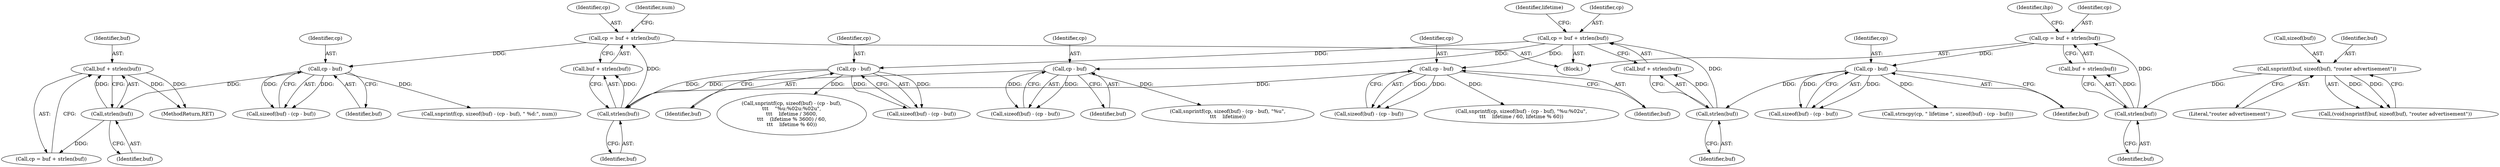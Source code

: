 digraph "0_tcpdump_2b62d1dda41590db29368ec7ba5f4faf3464765a@API" {
"1000601" [label="(Call,buf + strlen(buf))"];
"1000603" [label="(Call,strlen(buf))"];
"1000594" [label="(Call,cp - buf)"];
"1000576" [label="(Call,cp = buf + strlen(buf))"];
"1000580" [label="(Call,strlen(buf))"];
"1000561" [label="(Call,cp - buf)"];
"1000497" [label="(Call,cp = buf + strlen(buf))"];
"1000501" [label="(Call,strlen(buf))"];
"1000494" [label="(Call,cp - buf)"];
"1000469" [label="(Call,cp = buf + strlen(buf))"];
"1000473" [label="(Call,strlen(buf))"];
"1000464" [label="(Call,snprintf(buf, sizeof(buf), \"router advertisement\"))"];
"1000522" [label="(Call,cp - buf)"];
"1000542" [label="(Call,cp - buf)"];
"1000539" [label="(Call,sizeof(buf) - (cp - buf))"];
"1000465" [label="(Identifier,buf)"];
"1000476" [label="(Identifier,ihp)"];
"1000580" [label="(Call,strlen(buf))"];
"1000596" [label="(Identifier,buf)"];
"1000591" [label="(Call,sizeof(buf) - (cp - buf))"];
"1001245" [label="(MethodReturn,RET)"];
"1000589" [label="(Call,snprintf(cp, sizeof(buf) - (cp - buf), \" %d:\", num))"];
"1000577" [label="(Identifier,cp)"];
"1000602" [label="(Identifier,buf)"];
"1000504" [label="(Identifier,lifetime)"];
"1000494" [label="(Call,cp - buf)"];
"1000491" [label="(Call,sizeof(buf) - (cp - buf))"];
"1000599" [label="(Call,cp = buf + strlen(buf))"];
"1000466" [label="(Call,sizeof(buf))"];
"1000462" [label="(Call,(void)snprintf(buf, sizeof(buf), \"router advertisement\"))"];
"1000519" [label="(Call,sizeof(buf) - (cp - buf))"];
"1000542" [label="(Call,cp - buf)"];
"1000474" [label="(Identifier,buf)"];
"1000543" [label="(Identifier,cp)"];
"1000563" [label="(Identifier,buf)"];
"1000537" [label="(Call,snprintf(cp, sizeof(buf) - (cp - buf), \"%u:%02u\",\n\t\t\t    lifetime / 60, lifetime % 60))"];
"1000576" [label="(Call,cp = buf + strlen(buf))"];
"1000578" [label="(Call,buf + strlen(buf))"];
"1000595" [label="(Identifier,cp)"];
"1000544" [label="(Identifier,buf)"];
"1000464" [label="(Call,snprintf(buf, sizeof(buf), \"router advertisement\"))"];
"1000488" [label="(Call,strncpy(cp, \" lifetime \", sizeof(buf) - (cp - buf)))"];
"1000561" [label="(Call,cp - buf)"];
"1000499" [label="(Call,buf + strlen(buf))"];
"1000497" [label="(Call,cp = buf + strlen(buf))"];
"1000523" [label="(Identifier,cp)"];
"1000496" [label="(Identifier,buf)"];
"1000583" [label="(Identifier,num)"];
"1000581" [label="(Identifier,buf)"];
"1000522" [label="(Call,cp - buf)"];
"1000562" [label="(Identifier,cp)"];
"1000498" [label="(Identifier,cp)"];
"1000469" [label="(Call,cp = buf + strlen(buf))"];
"1000468" [label="(Literal,\"router advertisement\")"];
"1000473" [label="(Call,strlen(buf))"];
"1000524" [label="(Identifier,buf)"];
"1000601" [label="(Call,buf + strlen(buf))"];
"1000501" [label="(Call,strlen(buf))"];
"1000470" [label="(Identifier,cp)"];
"1000517" [label="(Call,snprintf(cp, sizeof(buf) - (cp - buf), \"%u\",\n\t\t\t    lifetime))"];
"1000471" [label="(Call,buf + strlen(buf))"];
"1000604" [label="(Identifier,buf)"];
"1000556" [label="(Call,snprintf(cp, sizeof(buf) - (cp - buf),\n\t\t\t    \"%u:%02u:%02u\",\n\t\t\t    lifetime / 3600,\n\t\t\t    (lifetime % 3600) / 60,\n\t\t\t    lifetime % 60))"];
"1000603" [label="(Call,strlen(buf))"];
"1000558" [label="(Call,sizeof(buf) - (cp - buf))"];
"1000502" [label="(Identifier,buf)"];
"1000456" [label="(Block,)"];
"1000495" [label="(Identifier,cp)"];
"1000594" [label="(Call,cp - buf)"];
"1000601" -> "1000599"  [label="AST: "];
"1000601" -> "1000603"  [label="CFG: "];
"1000602" -> "1000601"  [label="AST: "];
"1000603" -> "1000601"  [label="AST: "];
"1000599" -> "1000601"  [label="CFG: "];
"1000601" -> "1001245"  [label="DDG: "];
"1000601" -> "1001245"  [label="DDG: "];
"1000603" -> "1000601"  [label="DDG: "];
"1000603" -> "1000604"  [label="CFG: "];
"1000604" -> "1000603"  [label="AST: "];
"1000603" -> "1000599"  [label="DDG: "];
"1000594" -> "1000603"  [label="DDG: "];
"1000594" -> "1000591"  [label="AST: "];
"1000594" -> "1000596"  [label="CFG: "];
"1000595" -> "1000594"  [label="AST: "];
"1000596" -> "1000594"  [label="AST: "];
"1000591" -> "1000594"  [label="CFG: "];
"1000594" -> "1000589"  [label="DDG: "];
"1000594" -> "1000591"  [label="DDG: "];
"1000594" -> "1000591"  [label="DDG: "];
"1000576" -> "1000594"  [label="DDG: "];
"1000576" -> "1000456"  [label="AST: "];
"1000576" -> "1000578"  [label="CFG: "];
"1000577" -> "1000576"  [label="AST: "];
"1000578" -> "1000576"  [label="AST: "];
"1000583" -> "1000576"  [label="CFG: "];
"1000580" -> "1000576"  [label="DDG: "];
"1000580" -> "1000578"  [label="AST: "];
"1000580" -> "1000581"  [label="CFG: "];
"1000581" -> "1000580"  [label="AST: "];
"1000578" -> "1000580"  [label="CFG: "];
"1000580" -> "1000578"  [label="DDG: "];
"1000561" -> "1000580"  [label="DDG: "];
"1000522" -> "1000580"  [label="DDG: "];
"1000542" -> "1000580"  [label="DDG: "];
"1000561" -> "1000558"  [label="AST: "];
"1000561" -> "1000563"  [label="CFG: "];
"1000562" -> "1000561"  [label="AST: "];
"1000563" -> "1000561"  [label="AST: "];
"1000558" -> "1000561"  [label="CFG: "];
"1000561" -> "1000556"  [label="DDG: "];
"1000561" -> "1000558"  [label="DDG: "];
"1000561" -> "1000558"  [label="DDG: "];
"1000497" -> "1000561"  [label="DDG: "];
"1000497" -> "1000456"  [label="AST: "];
"1000497" -> "1000499"  [label="CFG: "];
"1000498" -> "1000497"  [label="AST: "];
"1000499" -> "1000497"  [label="AST: "];
"1000504" -> "1000497"  [label="CFG: "];
"1000501" -> "1000497"  [label="DDG: "];
"1000497" -> "1000522"  [label="DDG: "];
"1000497" -> "1000542"  [label="DDG: "];
"1000501" -> "1000499"  [label="AST: "];
"1000501" -> "1000502"  [label="CFG: "];
"1000502" -> "1000501"  [label="AST: "];
"1000499" -> "1000501"  [label="CFG: "];
"1000501" -> "1000499"  [label="DDG: "];
"1000494" -> "1000501"  [label="DDG: "];
"1000494" -> "1000491"  [label="AST: "];
"1000494" -> "1000496"  [label="CFG: "];
"1000495" -> "1000494"  [label="AST: "];
"1000496" -> "1000494"  [label="AST: "];
"1000491" -> "1000494"  [label="CFG: "];
"1000494" -> "1000488"  [label="DDG: "];
"1000494" -> "1000491"  [label="DDG: "];
"1000494" -> "1000491"  [label="DDG: "];
"1000469" -> "1000494"  [label="DDG: "];
"1000469" -> "1000456"  [label="AST: "];
"1000469" -> "1000471"  [label="CFG: "];
"1000470" -> "1000469"  [label="AST: "];
"1000471" -> "1000469"  [label="AST: "];
"1000476" -> "1000469"  [label="CFG: "];
"1000473" -> "1000469"  [label="DDG: "];
"1000473" -> "1000471"  [label="AST: "];
"1000473" -> "1000474"  [label="CFG: "];
"1000474" -> "1000473"  [label="AST: "];
"1000471" -> "1000473"  [label="CFG: "];
"1000473" -> "1000471"  [label="DDG: "];
"1000464" -> "1000473"  [label="DDG: "];
"1000464" -> "1000462"  [label="AST: "];
"1000464" -> "1000468"  [label="CFG: "];
"1000465" -> "1000464"  [label="AST: "];
"1000466" -> "1000464"  [label="AST: "];
"1000468" -> "1000464"  [label="AST: "];
"1000462" -> "1000464"  [label="CFG: "];
"1000464" -> "1000462"  [label="DDG: "];
"1000464" -> "1000462"  [label="DDG: "];
"1000522" -> "1000519"  [label="AST: "];
"1000522" -> "1000524"  [label="CFG: "];
"1000523" -> "1000522"  [label="AST: "];
"1000524" -> "1000522"  [label="AST: "];
"1000519" -> "1000522"  [label="CFG: "];
"1000522" -> "1000517"  [label="DDG: "];
"1000522" -> "1000519"  [label="DDG: "];
"1000522" -> "1000519"  [label="DDG: "];
"1000542" -> "1000539"  [label="AST: "];
"1000542" -> "1000544"  [label="CFG: "];
"1000543" -> "1000542"  [label="AST: "];
"1000544" -> "1000542"  [label="AST: "];
"1000539" -> "1000542"  [label="CFG: "];
"1000542" -> "1000537"  [label="DDG: "];
"1000542" -> "1000539"  [label="DDG: "];
"1000542" -> "1000539"  [label="DDG: "];
}
